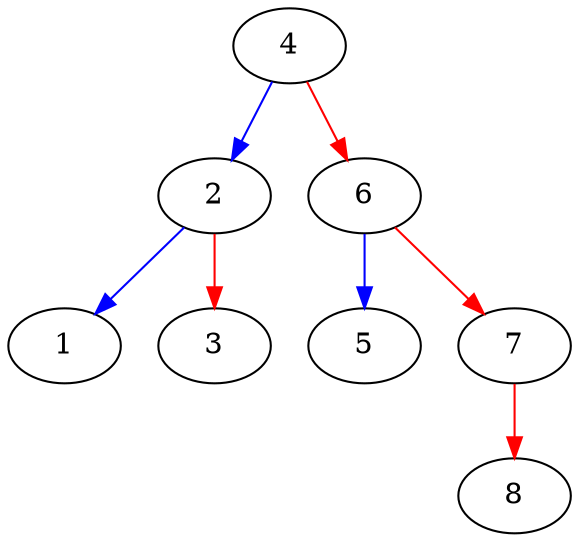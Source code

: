 digraph G{
16547208[label="4"];
16547208->16547160[color=blue];
16547208->16547256[color=red];
16547160[label="2"];
16547160->16547136[color=blue];
16547160->16547184[color=red];
16547136[label="1"];
16547184[label="3"];
16547256[label="6"];
16547256->16547232[color=blue];
16547256->16547280[color=red];
16547232[label="5"];
16547280[label="7"];
16547280->16547304[color=red];
16547304[label="8"];
}